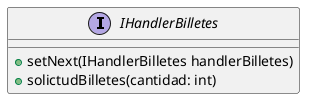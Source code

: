 @startuml CajeroAutomatico 
' Interfaz IHandlerBilletes
interface IHandlerBilletes {
	+setNext(IHandlerBilletes handlerBilletes)
	+solictudBilletes(cantidad: int)
}